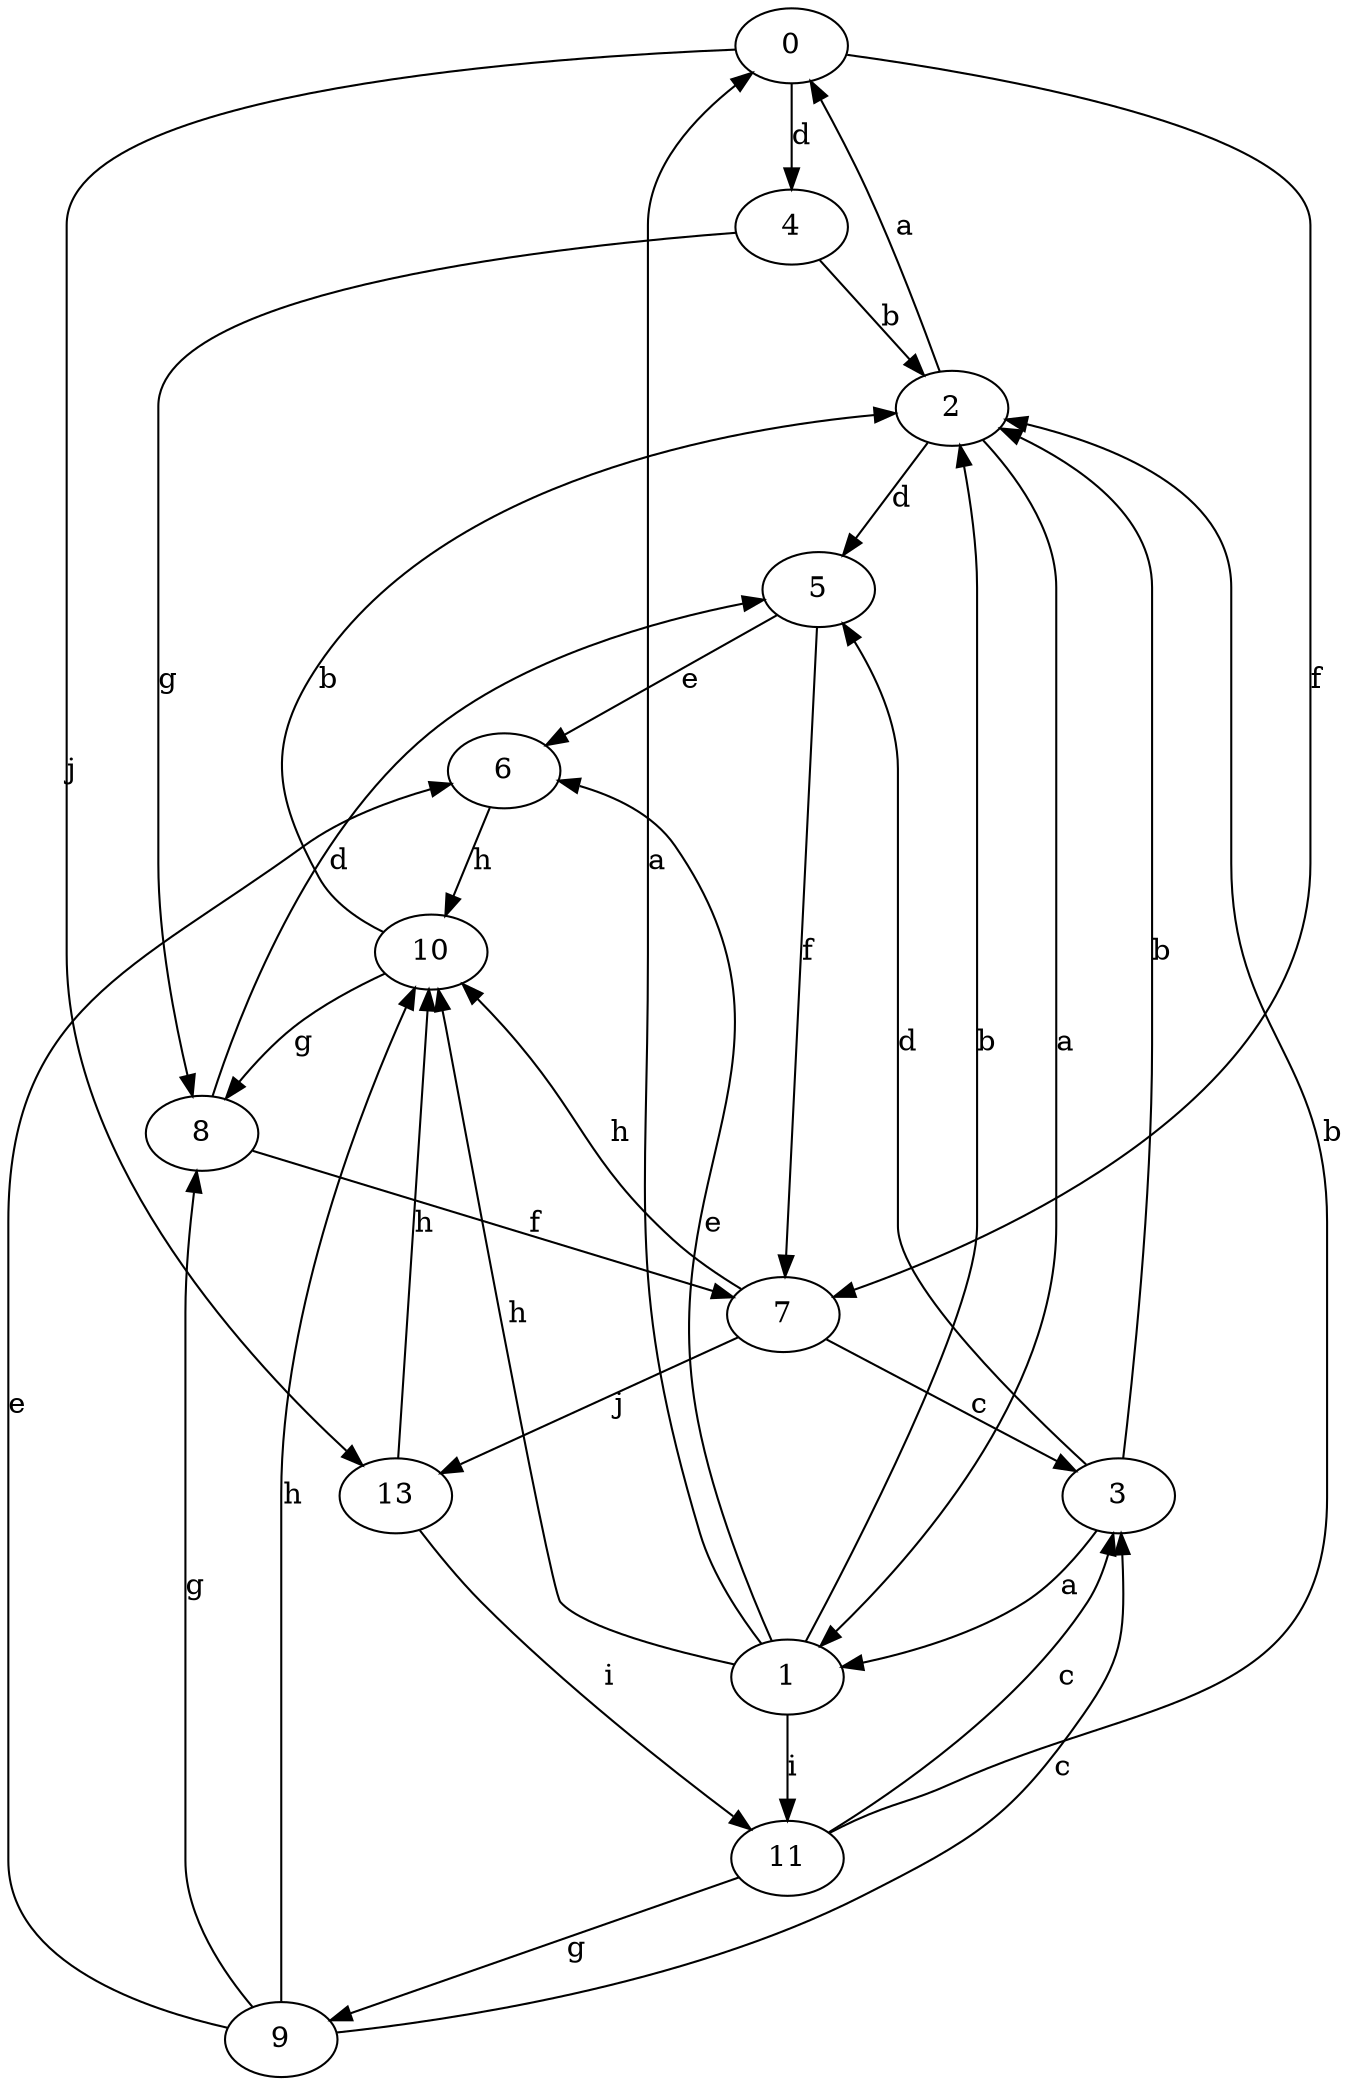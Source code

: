 strict digraph  {
0;
1;
2;
3;
4;
5;
6;
7;
8;
9;
10;
11;
13;
0 -> 4  [label=d];
0 -> 7  [label=f];
0 -> 13  [label=j];
1 -> 0  [label=a];
1 -> 2  [label=b];
1 -> 6  [label=e];
1 -> 10  [label=h];
1 -> 11  [label=i];
2 -> 0  [label=a];
2 -> 1  [label=a];
2 -> 5  [label=d];
3 -> 1  [label=a];
3 -> 2  [label=b];
3 -> 5  [label=d];
4 -> 2  [label=b];
4 -> 8  [label=g];
5 -> 6  [label=e];
5 -> 7  [label=f];
6 -> 10  [label=h];
7 -> 3  [label=c];
7 -> 10  [label=h];
7 -> 13  [label=j];
8 -> 5  [label=d];
8 -> 7  [label=f];
9 -> 3  [label=c];
9 -> 6  [label=e];
9 -> 8  [label=g];
9 -> 10  [label=h];
10 -> 2  [label=b];
10 -> 8  [label=g];
11 -> 2  [label=b];
11 -> 3  [label=c];
11 -> 9  [label=g];
13 -> 10  [label=h];
13 -> 11  [label=i];
}
